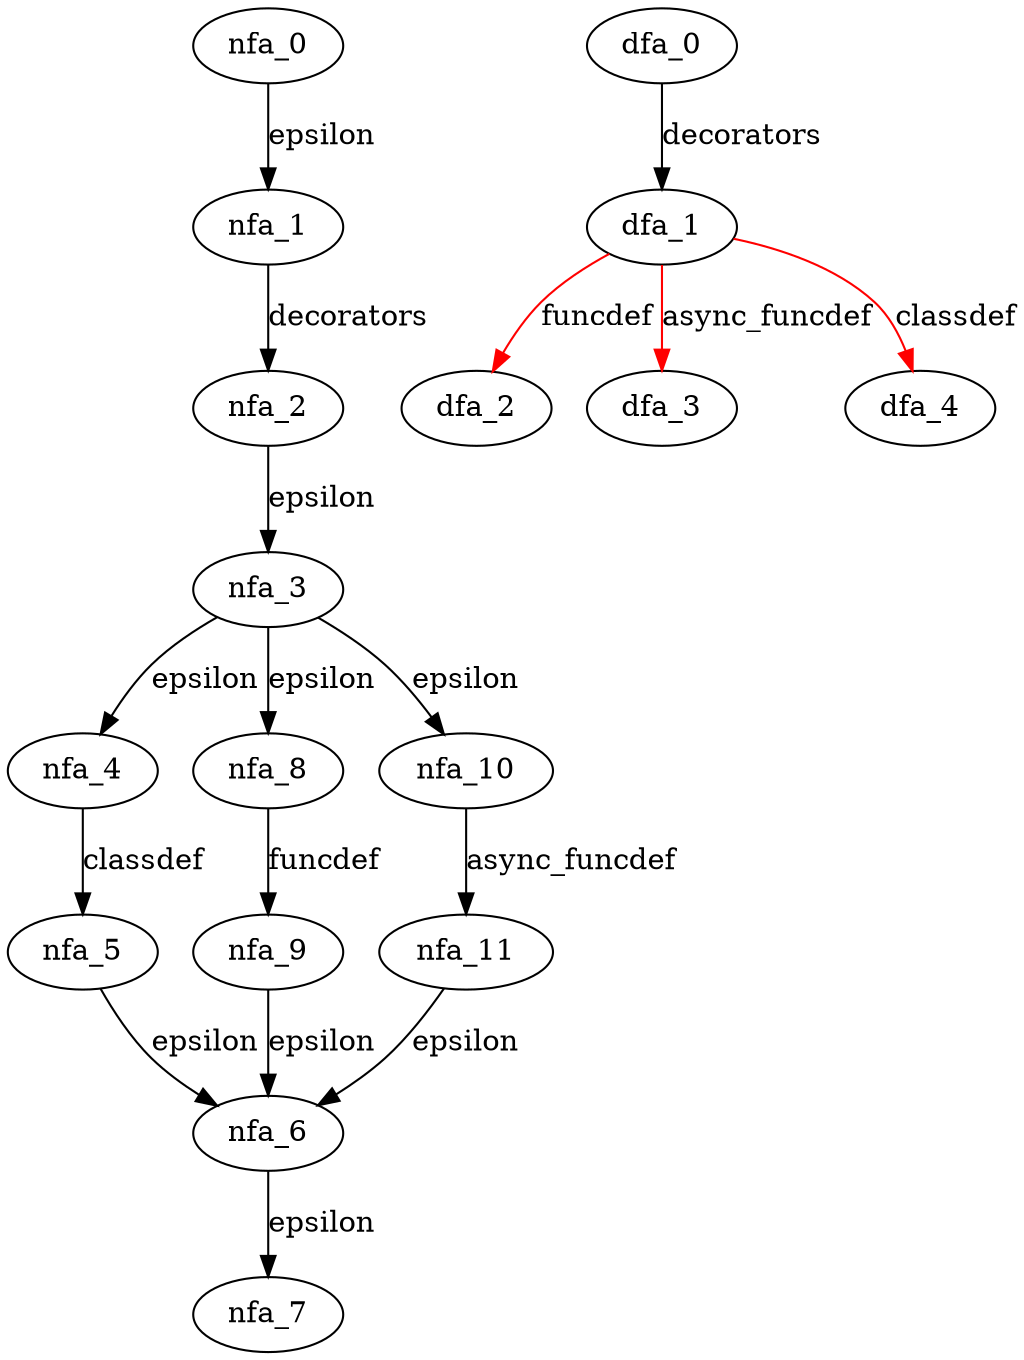 digraph decorated {
 subgraph decorated_nfa {
  nfa_0->nfa_1[label=epsilon]
  nfa_1->nfa_2[label=decorators]
  nfa_2->nfa_3[label=epsilon]
  nfa_3->nfa_4[label=epsilon]
  nfa_4->nfa_5[label=classdef]
  nfa_5->nfa_6[label=epsilon]
  nfa_6->nfa_7[label=epsilon]
  nfa_3->nfa_8[label=epsilon]
  nfa_8->nfa_9[label=funcdef]
  nfa_9->nfa_6[label=epsilon]
  nfa_3->nfa_10[label=epsilon]
  nfa_10->nfa_11[label=async_funcdef]
  nfa_11->nfa_6[label=epsilon]
  }
 subgraph decorated_dfa {
  dfa_0->dfa_1[label=decorators]
  dfa_1->dfa_2[label=funcdef,color=red]
  dfa_1->dfa_3[label=async_funcdef,color=red]
  dfa_1->dfa_4[label=classdef,color=red]
  }
}
